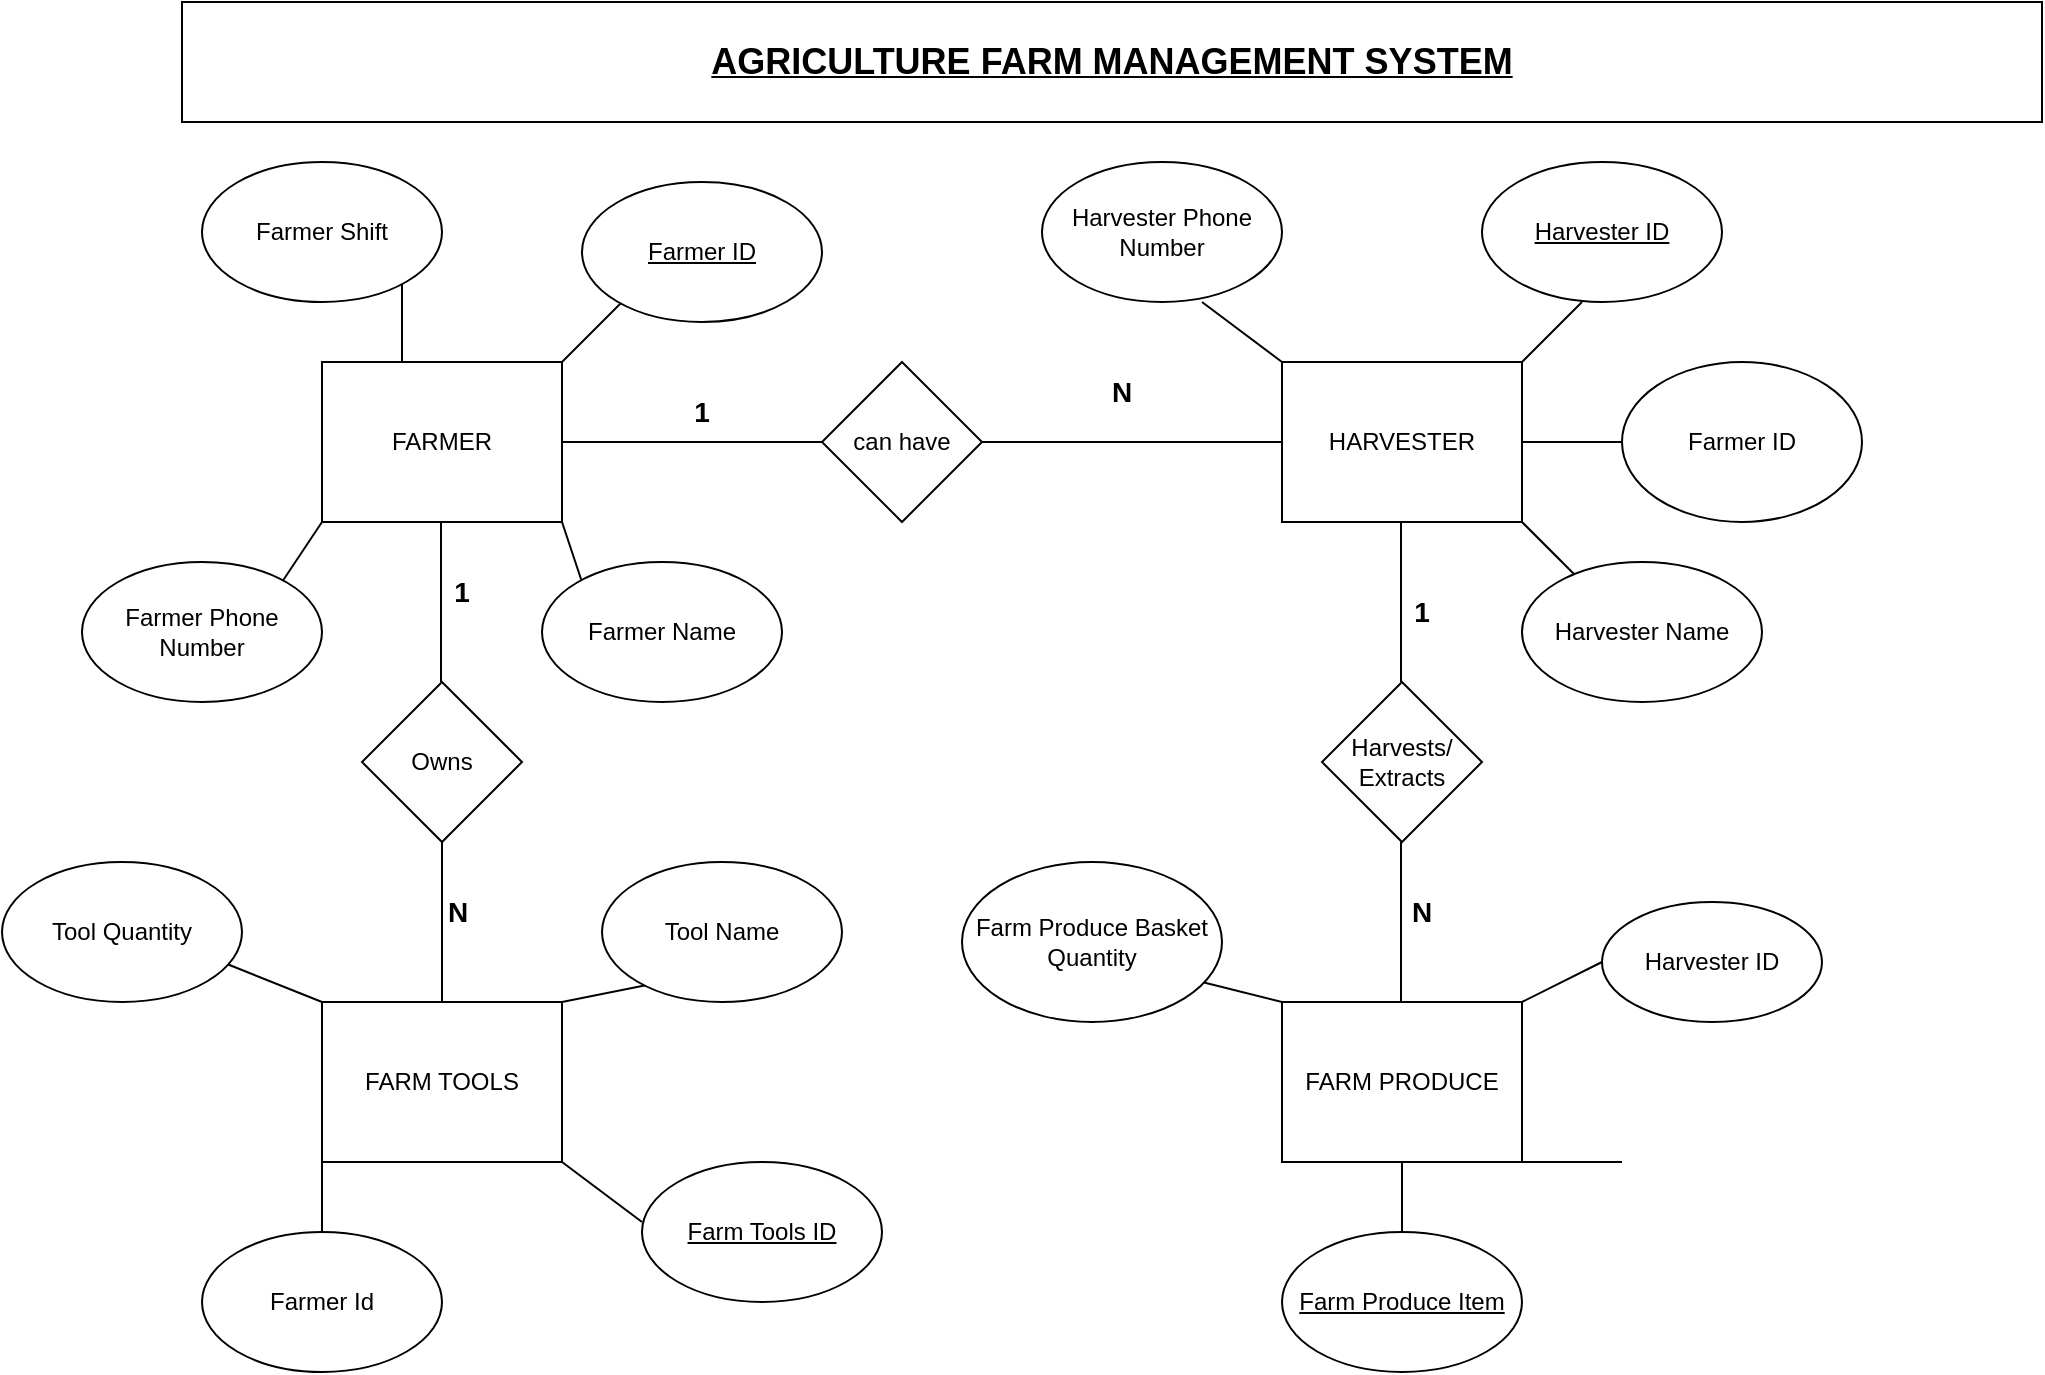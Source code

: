 <mxfile version="20.5.3" type="device"><diagram id="6wV6d7Fdz841DZO57NmA" name="Page-1"><mxGraphModel dx="2871" dy="2183" grid="1" gridSize="10" guides="1" tooltips="1" connect="1" arrows="1" fold="1" page="1" pageScale="1" pageWidth="827" pageHeight="1169" math="0" shadow="0"><root><mxCell id="0"/><mxCell id="1" parent="0"/><mxCell id="hJbmpwZFbPL-_7ldaPB7-1" value="FARMER" style="rounded=0;whiteSpace=wrap;html=1;" parent="1" vertex="1"><mxGeometry x="-530" y="-980" width="120" height="80" as="geometry"/></mxCell><mxCell id="hJbmpwZFbPL-_7ldaPB7-2" value="HARVESTER" style="rounded=0;whiteSpace=wrap;html=1;" parent="1" vertex="1"><mxGeometry x="-50" y="-980" width="120" height="80" as="geometry"/></mxCell><mxCell id="hJbmpwZFbPL-_7ldaPB7-3" value="FARM TOOLS" style="rounded=0;whiteSpace=wrap;html=1;" parent="1" vertex="1"><mxGeometry x="-530" y="-660" width="120" height="80" as="geometry"/></mxCell><mxCell id="hJbmpwZFbPL-_7ldaPB7-4" value="FARM PRODUCE" style="rounded=0;whiteSpace=wrap;html=1;" parent="1" vertex="1"><mxGeometry x="-50" y="-660" width="120" height="80" as="geometry"/></mxCell><mxCell id="hJbmpwZFbPL-_7ldaPB7-5" value="can have" style="rhombus;whiteSpace=wrap;html=1;" parent="1" vertex="1"><mxGeometry x="-280" y="-980" width="80" height="80" as="geometry"/></mxCell><mxCell id="hJbmpwZFbPL-_7ldaPB7-6" value="Harvests/&lt;br&gt;Extracts" style="rhombus;whiteSpace=wrap;html=1;" parent="1" vertex="1"><mxGeometry x="-30" y="-820" width="80" height="80" as="geometry"/></mxCell><mxCell id="hJbmpwZFbPL-_7ldaPB7-7" value="Owns" style="rhombus;whiteSpace=wrap;html=1;" parent="1" vertex="1"><mxGeometry x="-510" y="-820" width="80" height="80" as="geometry"/></mxCell><mxCell id="hJbmpwZFbPL-_7ldaPB7-8" value="" style="endArrow=none;html=1;rounded=0;entryX=0;entryY=0.5;entryDx=0;entryDy=0;" parent="1" source="hJbmpwZFbPL-_7ldaPB7-1" target="hJbmpwZFbPL-_7ldaPB7-5" edge="1"><mxGeometry width="50" height="50" relative="1" as="geometry"><mxPoint x="-410" y="-860" as="sourcePoint"/><mxPoint x="-339.289" y="-910" as="targetPoint"/></mxGeometry></mxCell><mxCell id="hJbmpwZFbPL-_7ldaPB7-9" value="" style="endArrow=none;html=1;rounded=0;entryX=0;entryY=0.5;entryDx=0;entryDy=0;exitX=1;exitY=0.5;exitDx=0;exitDy=0;" parent="1" source="hJbmpwZFbPL-_7ldaPB7-5" target="hJbmpwZFbPL-_7ldaPB7-2" edge="1"><mxGeometry width="50" height="50" relative="1" as="geometry"><mxPoint x="-210" y="-880" as="sourcePoint"/><mxPoint x="-160" y="-930" as="targetPoint"/></mxGeometry></mxCell><mxCell id="hJbmpwZFbPL-_7ldaPB7-10" value="" style="endArrow=none;html=1;rounded=0;entryX=0.5;entryY=1;entryDx=0;entryDy=0;exitX=0.5;exitY=0;exitDx=0;exitDy=0;" parent="1" source="hJbmpwZFbPL-_7ldaPB7-3" target="hJbmpwZFbPL-_7ldaPB7-7" edge="1"><mxGeometry width="50" height="50" relative="1" as="geometry"><mxPoint x="-490" y="-690" as="sourcePoint"/><mxPoint x="-440" y="-740" as="targetPoint"/></mxGeometry></mxCell><mxCell id="hJbmpwZFbPL-_7ldaPB7-12" value="" style="endArrow=none;html=1;rounded=0;entryX=0.5;entryY=1;entryDx=0;entryDy=0;exitX=0.5;exitY=0;exitDx=0;exitDy=0;" parent="1" edge="1"><mxGeometry width="50" height="50" relative="1" as="geometry"><mxPoint x="-470.5" y="-820" as="sourcePoint"/><mxPoint x="-470.5" y="-900" as="targetPoint"/></mxGeometry></mxCell><mxCell id="hJbmpwZFbPL-_7ldaPB7-13" value="" style="endArrow=none;html=1;rounded=0;entryX=0.5;entryY=1;entryDx=0;entryDy=0;exitX=0.5;exitY=0;exitDx=0;exitDy=0;" parent="1" edge="1"><mxGeometry width="50" height="50" relative="1" as="geometry"><mxPoint x="9.5" y="-820" as="sourcePoint"/><mxPoint x="9.5" y="-900" as="targetPoint"/></mxGeometry></mxCell><mxCell id="hJbmpwZFbPL-_7ldaPB7-14" value="" style="endArrow=none;html=1;rounded=0;entryX=0.5;entryY=1;entryDx=0;entryDy=0;exitX=0.5;exitY=0;exitDx=0;exitDy=0;" parent="1" edge="1"><mxGeometry width="50" height="50" relative="1" as="geometry"><mxPoint x="9.5" y="-660" as="sourcePoint"/><mxPoint x="9.5" y="-740" as="targetPoint"/></mxGeometry></mxCell><mxCell id="hJbmpwZFbPL-_7ldaPB7-17" value="" style="endArrow=none;html=1;rounded=0;" parent="1" edge="1"><mxGeometry width="50" height="50" relative="1" as="geometry"><mxPoint x="-490" y="-980" as="sourcePoint"/><mxPoint x="-490" y="-1020" as="targetPoint"/></mxGeometry></mxCell><mxCell id="hJbmpwZFbPL-_7ldaPB7-18" value="" style="endArrow=none;html=1;rounded=0;" parent="1" edge="1"><mxGeometry width="50" height="50" relative="1" as="geometry"><mxPoint x="-410" y="-980" as="sourcePoint"/><mxPoint x="-380" y="-1010" as="targetPoint"/></mxGeometry></mxCell><mxCell id="hJbmpwZFbPL-_7ldaPB7-19" value="" style="endArrow=none;html=1;rounded=0;exitX=1;exitY=1;exitDx=0;exitDy=0;" parent="1" source="hJbmpwZFbPL-_7ldaPB7-1" edge="1"><mxGeometry width="50" height="50" relative="1" as="geometry"><mxPoint x="-410" y="-850" as="sourcePoint"/><mxPoint x="-400" y="-870" as="targetPoint"/></mxGeometry></mxCell><mxCell id="hJbmpwZFbPL-_7ldaPB7-20" value="" style="endArrow=none;html=1;rounded=0;" parent="1" edge="1"><mxGeometry width="50" height="50" relative="1" as="geometry"><mxPoint x="-550" y="-870" as="sourcePoint"/><mxPoint x="-530" y="-900" as="targetPoint"/></mxGeometry></mxCell><mxCell id="hJbmpwZFbPL-_7ldaPB7-21" value="" style="endArrow=none;html=1;rounded=0;" parent="1" edge="1"><mxGeometry width="50" height="50" relative="1" as="geometry"><mxPoint x="-530" y="-540" as="sourcePoint"/><mxPoint x="-530" y="-580" as="targetPoint"/></mxGeometry></mxCell><mxCell id="hJbmpwZFbPL-_7ldaPB7-22" value="" style="endArrow=none;html=1;rounded=0;entryX=1;entryY=1;entryDx=0;entryDy=0;" parent="1" target="hJbmpwZFbPL-_7ldaPB7-3" edge="1"><mxGeometry width="50" height="50" relative="1" as="geometry"><mxPoint x="-370" y="-550" as="sourcePoint"/><mxPoint x="-360" y="-580" as="targetPoint"/></mxGeometry></mxCell><mxCell id="hJbmpwZFbPL-_7ldaPB7-23" value="" style="endArrow=none;html=1;rounded=0;" parent="1" edge="1"><mxGeometry width="50" height="50" relative="1" as="geometry"><mxPoint x="-410" y="-660" as="sourcePoint"/><mxPoint x="-360" y="-670" as="targetPoint"/></mxGeometry></mxCell><mxCell id="hJbmpwZFbPL-_7ldaPB7-24" value="" style="endArrow=none;html=1;rounded=0;entryX=0;entryY=0;entryDx=0;entryDy=0;" parent="1" target="hJbmpwZFbPL-_7ldaPB7-3" edge="1"><mxGeometry width="50" height="50" relative="1" as="geometry"><mxPoint x="-580" y="-680" as="sourcePoint"/><mxPoint x="-530" y="-700" as="targetPoint"/></mxGeometry></mxCell><mxCell id="hJbmpwZFbPL-_7ldaPB7-25" value="" style="endArrow=none;html=1;rounded=0;" parent="1" edge="1"><mxGeometry width="50" height="50" relative="1" as="geometry"><mxPoint x="70" y="-980" as="sourcePoint"/><mxPoint x="100" y="-1010" as="targetPoint"/></mxGeometry></mxCell><mxCell id="hJbmpwZFbPL-_7ldaPB7-26" value="" style="endArrow=none;html=1;rounded=0;entryX=1;entryY=1;entryDx=0;entryDy=0;" parent="1" target="hJbmpwZFbPL-_7ldaPB7-2" edge="1"><mxGeometry width="50" height="50" relative="1" as="geometry"><mxPoint x="100" y="-870" as="sourcePoint"/><mxPoint x="120" y="-900" as="targetPoint"/></mxGeometry></mxCell><mxCell id="hJbmpwZFbPL-_7ldaPB7-27" value="" style="endArrow=none;html=1;rounded=0;entryX=0;entryY=0;entryDx=0;entryDy=0;" parent="1" target="hJbmpwZFbPL-_7ldaPB7-2" edge="1"><mxGeometry width="50" height="50" relative="1" as="geometry"><mxPoint x="-90" y="-1010" as="sourcePoint"/><mxPoint x="-50" y="-1030" as="targetPoint"/></mxGeometry></mxCell><mxCell id="hJbmpwZFbPL-_7ldaPB7-31" value="" style="endArrow=none;html=1;rounded=0;entryX=0;entryY=0;entryDx=0;entryDy=0;" parent="1" target="hJbmpwZFbPL-_7ldaPB7-4" edge="1"><mxGeometry width="50" height="50" relative="1" as="geometry"><mxPoint x="-90" y="-670" as="sourcePoint"/><mxPoint x="70" y="-580" as="targetPoint"/></mxGeometry></mxCell><mxCell id="hJbmpwZFbPL-_7ldaPB7-33" value="Farmer Shift" style="ellipse;whiteSpace=wrap;html=1;" parent="1" vertex="1"><mxGeometry x="-590" y="-1080" width="120" height="70" as="geometry"/></mxCell><mxCell id="hJbmpwZFbPL-_7ldaPB7-34" value="&lt;u&gt;Farmer ID&lt;/u&gt;" style="ellipse;whiteSpace=wrap;html=1;" parent="1" vertex="1"><mxGeometry x="-400" y="-1070" width="120" height="70" as="geometry"/></mxCell><mxCell id="hJbmpwZFbPL-_7ldaPB7-35" value="Farmer Name" style="ellipse;whiteSpace=wrap;html=1;" parent="1" vertex="1"><mxGeometry x="-420" y="-880" width="120" height="70" as="geometry"/></mxCell><mxCell id="hJbmpwZFbPL-_7ldaPB7-36" value="Farmer Phone Number" style="ellipse;whiteSpace=wrap;html=1;" parent="1" vertex="1"><mxGeometry x="-650" y="-880" width="120" height="70" as="geometry"/></mxCell><mxCell id="hJbmpwZFbPL-_7ldaPB7-37" value="Harvester Phone Number" style="ellipse;whiteSpace=wrap;html=1;" parent="1" vertex="1"><mxGeometry x="-170" y="-1080" width="120" height="70" as="geometry"/></mxCell><mxCell id="hJbmpwZFbPL-_7ldaPB7-38" value="&lt;u&gt;Harvester ID&lt;/u&gt;" style="ellipse;whiteSpace=wrap;html=1;" parent="1" vertex="1"><mxGeometry x="50" y="-1080" width="120" height="70" as="geometry"/></mxCell><mxCell id="hJbmpwZFbPL-_7ldaPB7-39" value="Harvester Name" style="ellipse;whiteSpace=wrap;html=1;" parent="1" vertex="1"><mxGeometry x="70" y="-880" width="120" height="70" as="geometry"/></mxCell><mxCell id="hJbmpwZFbPL-_7ldaPB7-40" value="Tool Name" style="ellipse;whiteSpace=wrap;html=1;" parent="1" vertex="1"><mxGeometry x="-390" y="-730" width="120" height="70" as="geometry"/></mxCell><mxCell id="hJbmpwZFbPL-_7ldaPB7-41" value="&lt;u&gt;Farm Tools ID&lt;/u&gt;" style="ellipse;whiteSpace=wrap;html=1;" parent="1" vertex="1"><mxGeometry x="-370" y="-580" width="120" height="70" as="geometry"/></mxCell><mxCell id="hJbmpwZFbPL-_7ldaPB7-42" value="Farmer Id" style="ellipse;whiteSpace=wrap;html=1;" parent="1" vertex="1"><mxGeometry x="-590" y="-545" width="120" height="70" as="geometry"/></mxCell><mxCell id="hJbmpwZFbPL-_7ldaPB7-43" value="Tool Quantity" style="ellipse;whiteSpace=wrap;html=1;" parent="1" vertex="1"><mxGeometry x="-690" y="-730" width="120" height="70" as="geometry"/></mxCell><mxCell id="hJbmpwZFbPL-_7ldaPB7-44" value="" style="endArrow=none;html=1;rounded=0;" parent="1" source="hJbmpwZFbPL-_7ldaPB7-4" edge="1"><mxGeometry width="50" height="50" relative="1" as="geometry"><mxPoint x="10" y="-530" as="sourcePoint"/><mxPoint x="10" y="-540" as="targetPoint"/></mxGeometry></mxCell><mxCell id="hJbmpwZFbPL-_7ldaPB7-45" value="" style="endArrow=none;html=1;rounded=0;" parent="1" edge="1"><mxGeometry width="50" height="50" relative="1" as="geometry"><mxPoint x="70" y="-660" as="sourcePoint"/><mxPoint x="110" y="-680" as="targetPoint"/></mxGeometry></mxCell><mxCell id="hJbmpwZFbPL-_7ldaPB7-46" value="Farm Produce Basket Quantity" style="ellipse;whiteSpace=wrap;html=1;" parent="1" vertex="1"><mxGeometry x="-210" y="-730" width="130" height="80" as="geometry"/></mxCell><mxCell id="hJbmpwZFbPL-_7ldaPB7-47" value="&lt;u&gt;Farm Produce Item&lt;/u&gt;" style="ellipse;whiteSpace=wrap;html=1;" parent="1" vertex="1"><mxGeometry x="-50" y="-545" width="120" height="70" as="geometry"/></mxCell><mxCell id="hJbmpwZFbPL-_7ldaPB7-48" value="Harvester ID" style="ellipse;whiteSpace=wrap;html=1;" parent="1" vertex="1"><mxGeometry x="110" y="-710" width="110" height="60" as="geometry"/></mxCell><mxCell id="hJbmpwZFbPL-_7ldaPB7-51" value="&lt;font style=&quot;font-size: 18px;&quot;&gt;&lt;b&gt;&lt;u&gt;AGRICULTURE FARM MANAGEMENT SYSTEM&lt;/u&gt;&lt;/b&gt;&lt;/font&gt;" style="rounded=0;whiteSpace=wrap;html=1;" parent="1" vertex="1"><mxGeometry x="-600" y="-1160" width="930" height="60" as="geometry"/></mxCell><mxCell id="8jYmpWMuj3_NAaIkBFCT-1" value="&lt;b&gt;&lt;font style=&quot;font-size: 14px;&quot;&gt;1&lt;/font&gt;&lt;/b&gt;" style="text;html=1;strokeColor=none;fillColor=none;align=center;verticalAlign=middle;whiteSpace=wrap;rounded=0;" parent="1" vertex="1"><mxGeometry x="-370" y="-970" width="60" height="30" as="geometry"/></mxCell><mxCell id="8jYmpWMuj3_NAaIkBFCT-2" value="&lt;b&gt;N&lt;/b&gt;" style="text;html=1;strokeColor=none;fillColor=none;align=center;verticalAlign=middle;whiteSpace=wrap;rounded=0;fontSize=14;" parent="1" vertex="1"><mxGeometry x="-160" y="-980" width="60" height="30" as="geometry"/></mxCell><mxCell id="82Jb1zedw0D8HobGMkBm-1" value="&lt;font style=&quot;font-size: 14px;&quot;&gt;&lt;b&gt;1&lt;/b&gt;&lt;/font&gt;" style="text;html=1;strokeColor=none;fillColor=none;align=center;verticalAlign=middle;whiteSpace=wrap;rounded=0;" parent="1" vertex="1"><mxGeometry x="-490" y="-880" width="60" height="30" as="geometry"/></mxCell><mxCell id="82Jb1zedw0D8HobGMkBm-2" value="&lt;b&gt;N&amp;nbsp;&lt;/b&gt;" style="text;html=1;strokeColor=none;fillColor=none;align=center;verticalAlign=middle;whiteSpace=wrap;rounded=0;fontSize=14;" parent="1" vertex="1"><mxGeometry x="-490" y="-720" width="60" height="30" as="geometry"/></mxCell><mxCell id="82Jb1zedw0D8HobGMkBm-3" value="&lt;b&gt;1&lt;/b&gt;" style="text;html=1;strokeColor=none;fillColor=none;align=center;verticalAlign=middle;whiteSpace=wrap;rounded=0;fontSize=14;" parent="1" vertex="1"><mxGeometry x="-10" y="-870" width="60" height="30" as="geometry"/></mxCell><mxCell id="82Jb1zedw0D8HobGMkBm-4" value="&lt;b&gt;N&lt;/b&gt;" style="text;html=1;strokeColor=none;fillColor=none;align=center;verticalAlign=middle;whiteSpace=wrap;rounded=0;fontSize=14;" parent="1" vertex="1"><mxGeometry x="-10" y="-720" width="60" height="30" as="geometry"/></mxCell><mxCell id="82Jb1zedw0D8HobGMkBm-5" style="edgeStyle=orthogonalEdgeStyle;rounded=0;orthogonalLoop=1;jettySize=auto;html=1;exitX=0.5;exitY=1;exitDx=0;exitDy=0;fontSize=14;" parent="1" source="82Jb1zedw0D8HobGMkBm-4" target="82Jb1zedw0D8HobGMkBm-4" edge="1"><mxGeometry relative="1" as="geometry"/></mxCell><mxCell id="eEjvemlnvv9pLSO2cXg0-1" value="" style="endArrow=none;html=1;rounded=0;exitX=1;exitY=0.5;exitDx=0;exitDy=0;" edge="1" parent="1" source="hJbmpwZFbPL-_7ldaPB7-2"><mxGeometry width="50" height="50" relative="1" as="geometry"><mxPoint x="70" y="-910" as="sourcePoint"/><mxPoint x="120" y="-940" as="targetPoint"/></mxGeometry></mxCell><mxCell id="eEjvemlnvv9pLSO2cXg0-2" value="Farmer ID" style="ellipse;whiteSpace=wrap;html=1;" vertex="1" parent="1"><mxGeometry x="120" y="-980" width="120" height="80" as="geometry"/></mxCell><mxCell id="eEjvemlnvv9pLSO2cXg0-3" value="" style="endArrow=none;html=1;rounded=0;" edge="1" parent="1"><mxGeometry width="50" height="50" relative="1" as="geometry"><mxPoint x="70" y="-580" as="sourcePoint"/><mxPoint x="120" y="-580" as="targetPoint"/></mxGeometry></mxCell></root></mxGraphModel></diagram></mxfile>